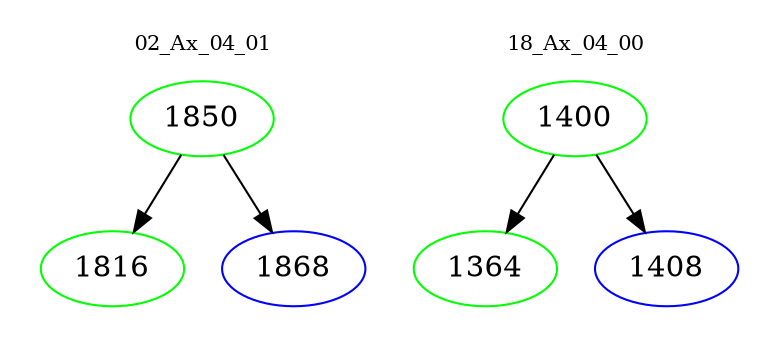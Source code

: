 digraph{
subgraph cluster_0 {
color = white
label = "02_Ax_04_01";
fontsize=10;
T0_1850 [label="1850", color="green"]
T0_1850 -> T0_1816 [color="black"]
T0_1816 [label="1816", color="green"]
T0_1850 -> T0_1868 [color="black"]
T0_1868 [label="1868", color="blue"]
}
subgraph cluster_1 {
color = white
label = "18_Ax_04_00";
fontsize=10;
T1_1400 [label="1400", color="green"]
T1_1400 -> T1_1364 [color="black"]
T1_1364 [label="1364", color="green"]
T1_1400 -> T1_1408 [color="black"]
T1_1408 [label="1408", color="blue"]
}
}
